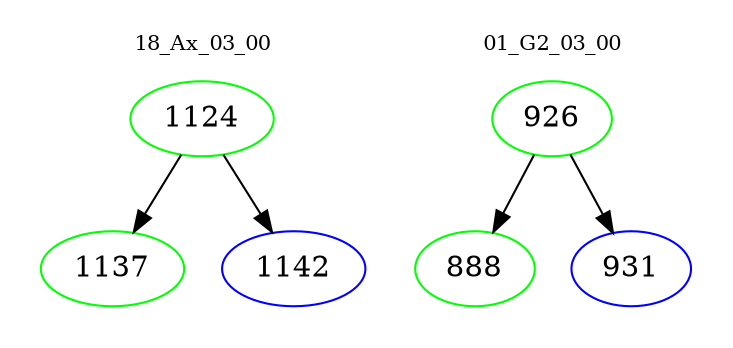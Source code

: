 digraph{
subgraph cluster_0 {
color = white
label = "18_Ax_03_00";
fontsize=10;
T0_1124 [label="1124", color="green"]
T0_1124 -> T0_1137 [color="black"]
T0_1137 [label="1137", color="green"]
T0_1124 -> T0_1142 [color="black"]
T0_1142 [label="1142", color="blue"]
}
subgraph cluster_1 {
color = white
label = "01_G2_03_00";
fontsize=10;
T1_926 [label="926", color="green"]
T1_926 -> T1_888 [color="black"]
T1_888 [label="888", color="green"]
T1_926 -> T1_931 [color="black"]
T1_931 [label="931", color="blue"]
}
}
